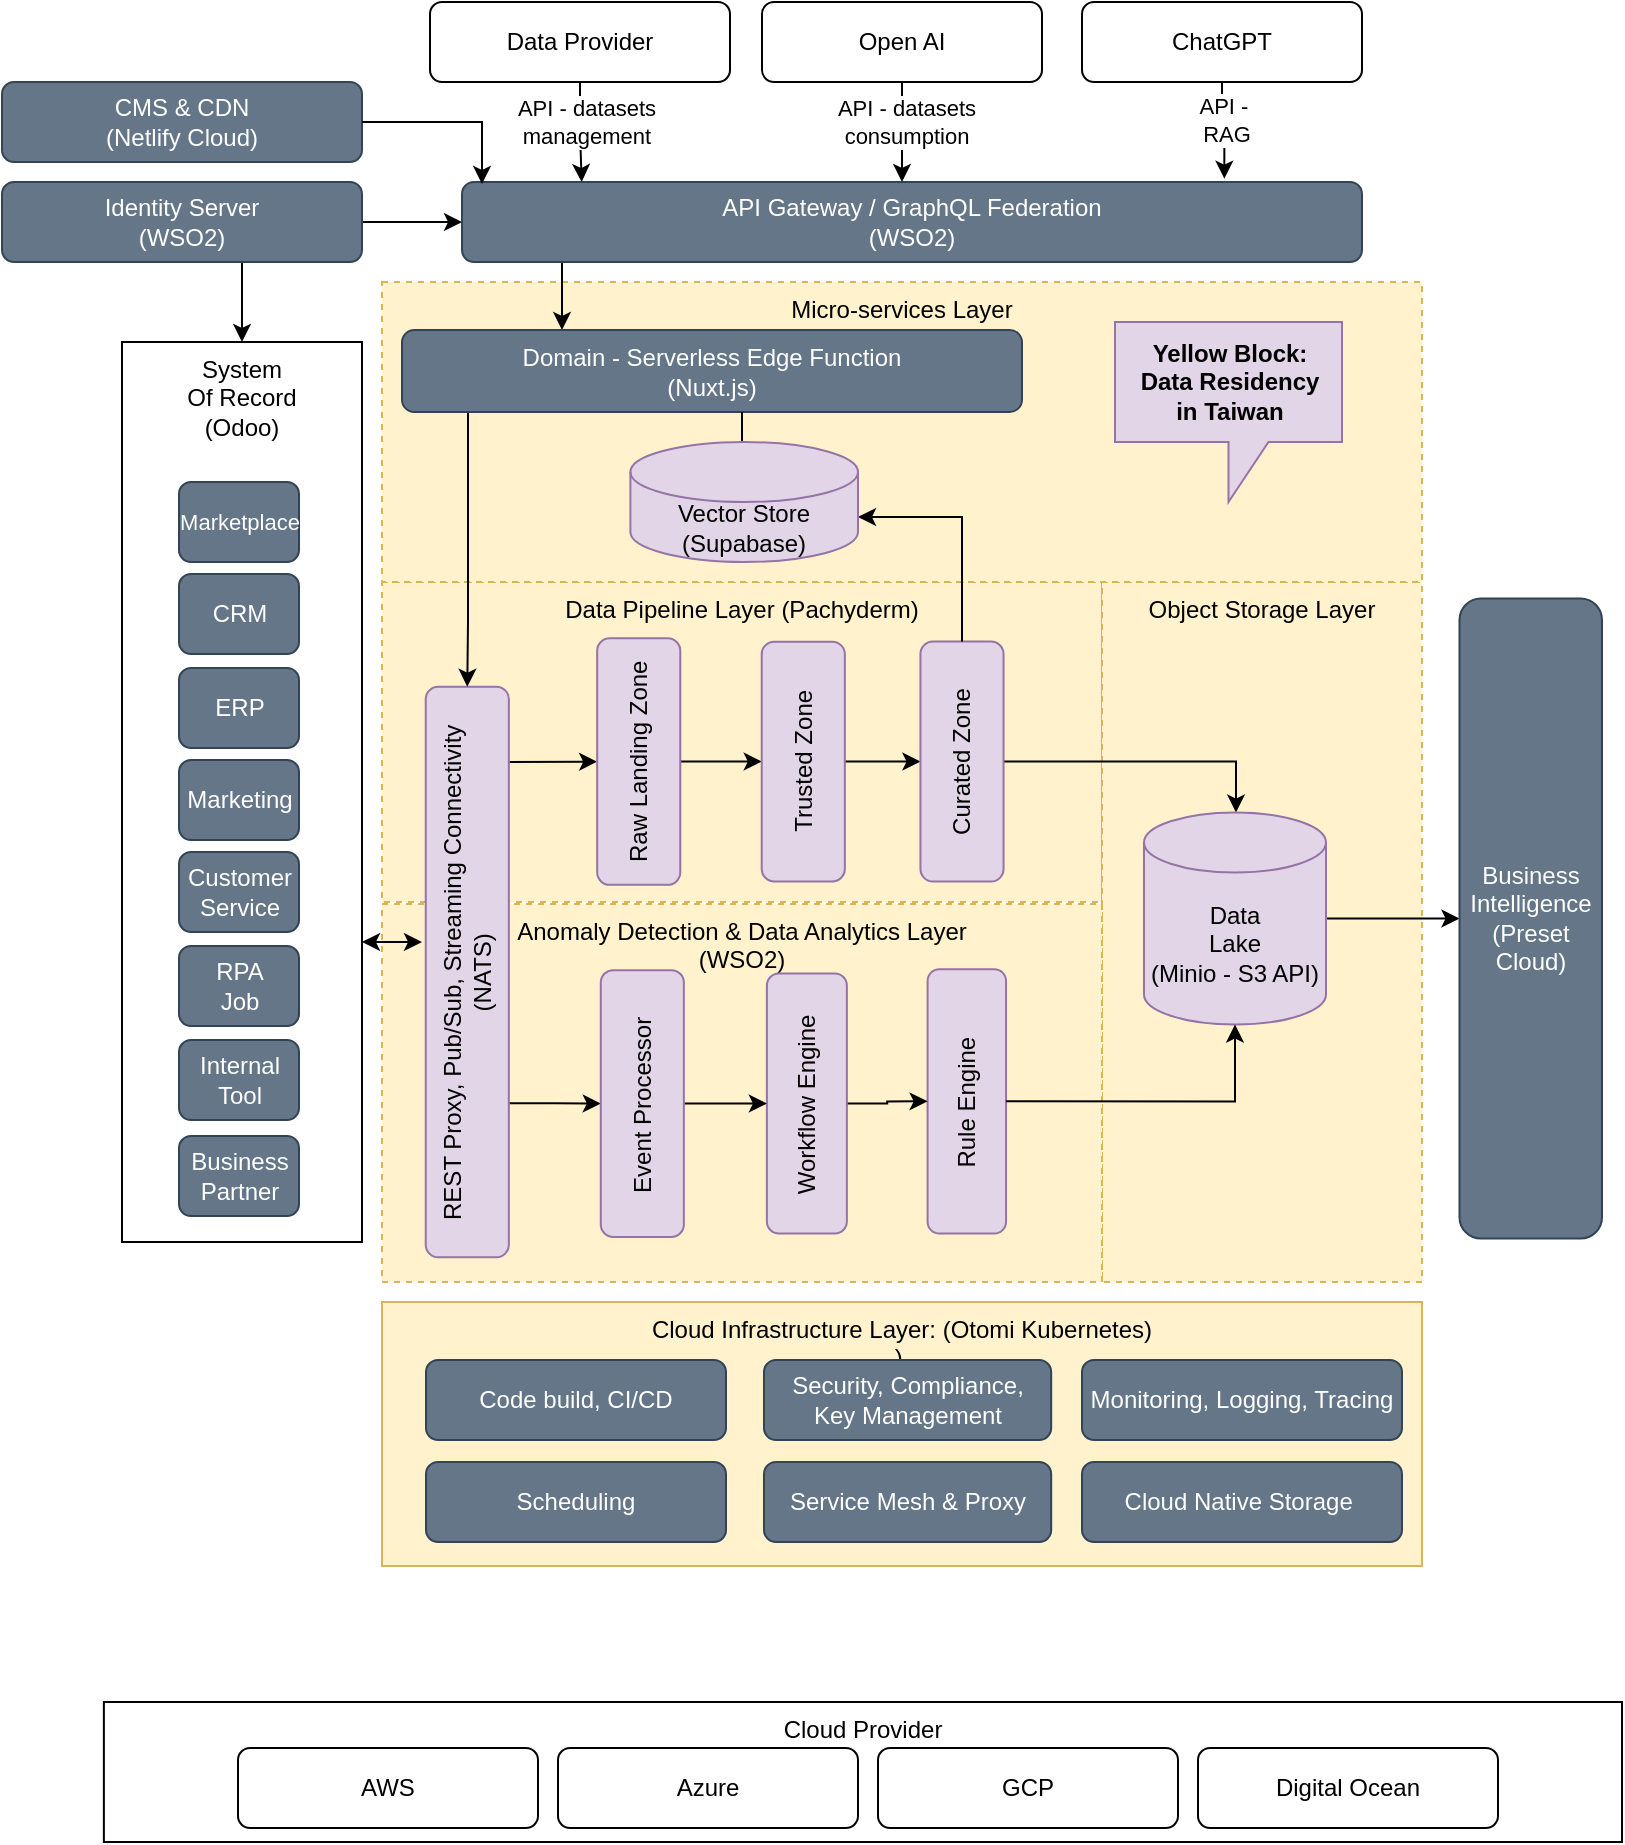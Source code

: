 <mxfile version="22.1.7" type="github">
  <diagram name="Page-1" id="63fa74Grwjo4TsL1Jt9k">
    <mxGraphModel dx="1272" dy="837" grid="1" gridSize="10" guides="1" tooltips="1" connect="1" arrows="1" fold="1" page="1" pageScale="1" pageWidth="850" pageHeight="1100" math="0" shadow="0">
      <root>
        <mxCell id="0" />
        <mxCell id="1" parent="0" />
        <mxCell id="QkDSQcAo3J11459JGNHK-8" value="Data Pipeline Layer (Pachyderm)" style="rounded=0;whiteSpace=wrap;html=1;align=center;verticalAlign=top;strokeColor=#d6b656;fillColor=#fff2cc;dashed=1;" parent="1" vertex="1">
          <mxGeometry x="210" y="400" width="360" height="160" as="geometry" />
        </mxCell>
        <mxCell id="dkDn-63dIHmKdY89Ga8J-5" value="Object Storage Layer" style="rounded=0;whiteSpace=wrap;html=1;align=center;verticalAlign=top;strokeColor=#d6b656;fillColor=#fff2cc;dashed=1;" vertex="1" parent="1">
          <mxGeometry x="570" y="400" width="160" height="350" as="geometry" />
        </mxCell>
        <mxCell id="dkDn-63dIHmKdY89Ga8J-3" value="Micro-services Layer" style="rounded=0;whiteSpace=wrap;html=1;align=center;verticalAlign=top;strokeColor=#d6b656;fillColor=#fff2cc;dashed=1;" vertex="1" parent="1">
          <mxGeometry x="210" y="250" width="520" height="150" as="geometry" />
        </mxCell>
        <mxCell id="QkDSQcAo3J11459JGNHK-1" value="Cloud Infrastructure Layer: (Otomi&amp;nbsp;Kubernetes)&lt;br&gt;)&amp;nbsp;" style="rounded=0;whiteSpace=wrap;html=1;align=center;verticalAlign=top;fillColor=#fff2cc;strokeColor=#d6b656;" parent="1" vertex="1">
          <mxGeometry x="210" y="760" width="520" height="132" as="geometry" />
        </mxCell>
        <mxCell id="QkDSQcAo3J11459JGNHK-7" value="Anomaly Detection &amp;amp; Data Analytics Layer&lt;br&gt;(WSO2)" style="rounded=0;whiteSpace=wrap;html=1;align=center;verticalAlign=top;strokeColor=#d6b656;fillColor=#fff2cc;dashed=1;" parent="1" vertex="1">
          <mxGeometry x="210" y="561" width="360" height="189" as="geometry" />
        </mxCell>
        <mxCell id="QkDSQcAo3J11459JGNHK-11" style="edgeStyle=orthogonalEdgeStyle;rounded=0;orthogonalLoop=1;jettySize=auto;html=1;fontColor=#000099;startArrow=none;startFill=0;endArrow=classic;endFill=1;entryX=0.5;entryY=0;entryDx=0;entryDy=0;" parent="1" source="QkDSQcAo3J11459JGNHK-49" target="QkDSQcAo3J11459JGNHK-16" edge="1">
          <mxGeometry relative="1" as="geometry">
            <mxPoint x="140" y="280" as="targetPoint" />
            <Array as="points">
              <mxPoint x="140" y="220" />
            </Array>
          </mxGeometry>
        </mxCell>
        <mxCell id="QkDSQcAo3J11459JGNHK-12" style="edgeStyle=orthogonalEdgeStyle;rounded=0;orthogonalLoop=1;jettySize=auto;html=1;fontColor=#000099;startArrow=none;startFill=0;endArrow=classic;endFill=1;" parent="1" source="QkDSQcAo3J11459JGNHK-14" target="QkDSQcAo3J11459JGNHK-27" edge="1">
          <mxGeometry relative="1" as="geometry">
            <Array as="points">
              <mxPoint x="300" y="250" />
              <mxPoint x="300" y="250" />
            </Array>
          </mxGeometry>
        </mxCell>
        <mxCell id="QkDSQcAo3J11459JGNHK-14" value="API Gateway / GraphQL Federation&lt;br&gt;(WSO2)" style="rounded=1;whiteSpace=wrap;html=1;fillColor=#647687;strokeColor=#314354;fontColor=#ffffff;" parent="1" vertex="1">
          <mxGeometry x="250" y="200" width="450" height="40" as="geometry" />
        </mxCell>
        <mxCell id="QkDSQcAo3J11459JGNHK-16" value="System&lt;br&gt;Of Record&lt;br&gt;(Odoo)" style="rounded=0;whiteSpace=wrap;html=1;align=center;verticalAlign=top;" parent="1" vertex="1">
          <mxGeometry x="80" y="280" width="120" height="450" as="geometry" />
        </mxCell>
        <mxCell id="QkDSQcAo3J11459JGNHK-17" value="RPA&lt;br&gt;Job" style="rounded=1;whiteSpace=wrap;html=1;fillColor=#647687;strokeColor=#314354;fontColor=#ffffff;" parent="QkDSQcAo3J11459JGNHK-16" vertex="1">
          <mxGeometry x="28.5" y="302" width="60" height="40" as="geometry" />
        </mxCell>
        <mxCell id="QkDSQcAo3J11459JGNHK-18" value="&lt;font style=&quot;font-size: 11px;&quot;&gt;Marketplace&lt;/font&gt;" style="rounded=1;whiteSpace=wrap;html=1;fillColor=#647687;strokeColor=#314354;fontColor=#ffffff;" parent="QkDSQcAo3J11459JGNHK-16" vertex="1">
          <mxGeometry x="28.5" y="70" width="60" height="40" as="geometry" />
        </mxCell>
        <mxCell id="QkDSQcAo3J11459JGNHK-19" value="CRM" style="rounded=1;whiteSpace=wrap;html=1;fillColor=#647687;strokeColor=#314354;fontColor=#ffffff;" parent="QkDSQcAo3J11459JGNHK-16" vertex="1">
          <mxGeometry x="28.5" y="116" width="60" height="40" as="geometry" />
        </mxCell>
        <mxCell id="QkDSQcAo3J11459JGNHK-20" value="ERP" style="rounded=1;whiteSpace=wrap;html=1;fillColor=#647687;strokeColor=#314354;fontColor=#ffffff;" parent="QkDSQcAo3J11459JGNHK-16" vertex="1">
          <mxGeometry x="28.5" y="163" width="60" height="40" as="geometry" />
        </mxCell>
        <mxCell id="QkDSQcAo3J11459JGNHK-21" value="Marketing" style="rounded=1;whiteSpace=wrap;html=1;fillColor=#647687;strokeColor=#314354;fontColor=#ffffff;" parent="QkDSQcAo3J11459JGNHK-16" vertex="1">
          <mxGeometry x="28.5" y="209.002" width="60" height="40" as="geometry" />
        </mxCell>
        <mxCell id="QkDSQcAo3J11459JGNHK-22" value="Customer&lt;br&gt;Service" style="rounded=1;whiteSpace=wrap;html=1;fillColor=#647687;strokeColor=#314354;fontColor=#ffffff;" parent="QkDSQcAo3J11459JGNHK-16" vertex="1">
          <mxGeometry x="28.5" y="255" width="60" height="40" as="geometry" />
        </mxCell>
        <mxCell id="QkDSQcAo3J11459JGNHK-71" value="Internal&lt;br&gt;Tool" style="rounded=1;whiteSpace=wrap;html=1;fillColor=#647687;strokeColor=#314354;fontColor=#ffffff;" parent="QkDSQcAo3J11459JGNHK-16" vertex="1">
          <mxGeometry x="28.5" y="349" width="60" height="40" as="geometry" />
        </mxCell>
        <mxCell id="QkDSQcAo3J11459JGNHK-52" value="Business&lt;br&gt;Partner" style="rounded=1;whiteSpace=wrap;html=1;fillColor=#647687;strokeColor=#314354;fontColor=#ffffff;" parent="QkDSQcAo3J11459JGNHK-16" vertex="1">
          <mxGeometry x="28.5" y="397" width="60" height="40" as="geometry" />
        </mxCell>
        <mxCell id="QkDSQcAo3J11459JGNHK-24" style="edgeStyle=orthogonalEdgeStyle;rounded=0;orthogonalLoop=1;jettySize=auto;html=1;fontColor=#000099;startArrow=none;startFill=0;endArrow=classic;endFill=1;exitX=0.84;exitY=1;exitDx=0;exitDy=0;exitPerimeter=0;" parent="1" source="QkDSQcAo3J11459JGNHK-25" edge="1" target="QkDSQcAo3J11459JGNHK-33">
          <mxGeometry relative="1" as="geometry">
            <mxPoint x="301" y="490" as="targetPoint" />
            <Array as="points">
              <mxPoint x="265" y="498" />
              <mxPoint x="265" y="490" />
            </Array>
          </mxGeometry>
        </mxCell>
        <mxCell id="dkDn-63dIHmKdY89Ga8J-11" style="edgeStyle=orthogonalEdgeStyle;rounded=0;orthogonalLoop=1;jettySize=auto;html=1;exitX=0.27;exitY=0.977;exitDx=0;exitDy=0;exitPerimeter=0;" edge="1" parent="1" source="QkDSQcAo3J11459JGNHK-25" target="QkDSQcAo3J11459JGNHK-47">
          <mxGeometry relative="1" as="geometry">
            <Array as="points" />
          </mxGeometry>
        </mxCell>
        <mxCell id="QkDSQcAo3J11459JGNHK-25" value="REST Proxy, Pub/Sub, Streaming Connectivity &lt;br&gt;(NATS)" style="rounded=1;whiteSpace=wrap;html=1;fillColor=#e1d5e7;strokeColor=#9673a6;rotation=-90;" parent="1" vertex="1">
          <mxGeometry x="110" y="574.22" width="285.29" height="41.55" as="geometry" />
        </mxCell>
        <mxCell id="QkDSQcAo3J11459JGNHK-84" style="edgeStyle=orthogonalEdgeStyle;rounded=0;orthogonalLoop=1;jettySize=auto;html=1;entryX=1;entryY=0.5;entryDx=0;entryDy=0;" parent="1" source="QkDSQcAo3J11459JGNHK-27" target="QkDSQcAo3J11459JGNHK-25" edge="1">
          <mxGeometry relative="1" as="geometry">
            <Array as="points">
              <mxPoint x="253" y="420" />
              <mxPoint x="253" y="420" />
            </Array>
          </mxGeometry>
        </mxCell>
        <mxCell id="QkDSQcAo3J11459JGNHK-27" value="Domain - Serverless Edge Function&lt;br&gt;(Nuxt.js)" style="rounded=1;whiteSpace=wrap;html=1;fillColor=#647687;strokeColor=#314354;fontColor=#ffffff;" parent="1" vertex="1">
          <mxGeometry x="220" y="274" width="310" height="41" as="geometry" />
        </mxCell>
        <mxCell id="QkDSQcAo3J11459JGNHK-32" style="edgeStyle=orthogonalEdgeStyle;rounded=0;orthogonalLoop=1;jettySize=auto;html=1;entryX=0.5;entryY=0;entryDx=0;entryDy=0;fontColor=#000099;startArrow=none;startFill=0;endArrow=classic;endFill=1;" parent="1" source="QkDSQcAo3J11459JGNHK-33" target="QkDSQcAo3J11459JGNHK-35" edge="1">
          <mxGeometry relative="1" as="geometry" />
        </mxCell>
        <mxCell id="QkDSQcAo3J11459JGNHK-33" value="Raw Landing Zone" style="rounded=1;whiteSpace=wrap;html=1;fillColor=#e1d5e7;strokeColor=#9673a6;rotation=-90;" parent="1" vertex="1">
          <mxGeometry x="276.73" y="469" width="123.27" height="41.55" as="geometry" />
        </mxCell>
        <mxCell id="QkDSQcAo3J11459JGNHK-34" style="edgeStyle=orthogonalEdgeStyle;rounded=0;orthogonalLoop=1;jettySize=auto;html=1;entryX=0.5;entryY=0;entryDx=0;entryDy=0;fontColor=#000099;startArrow=none;startFill=0;endArrow=classic;endFill=1;" parent="1" source="QkDSQcAo3J11459JGNHK-35" target="QkDSQcAo3J11459JGNHK-38" edge="1">
          <mxGeometry relative="1" as="geometry" />
        </mxCell>
        <mxCell id="QkDSQcAo3J11459JGNHK-35" value="Trusted Zone" style="rounded=1;whiteSpace=wrap;html=1;fillColor=#e1d5e7;strokeColor=#9673a6;rotation=-90;" parent="1" vertex="1">
          <mxGeometry x="360.71" y="469" width="119.86" height="41.55" as="geometry" />
        </mxCell>
        <mxCell id="QkDSQcAo3J11459JGNHK-37" style="edgeStyle=orthogonalEdgeStyle;rounded=0;orthogonalLoop=1;jettySize=auto;html=1;fontColor=#000099;startArrow=none;startFill=0;endArrow=classic;endFill=1;exitX=0.5;exitY=1;exitDx=0;exitDy=0;" parent="1" source="QkDSQcAo3J11459JGNHK-38" target="QkDSQcAo3J11459JGNHK-40" edge="1">
          <mxGeometry relative="1" as="geometry">
            <Array as="points">
              <mxPoint x="637" y="490" />
            </Array>
            <mxPoint x="530" y="490" as="sourcePoint" />
          </mxGeometry>
        </mxCell>
        <mxCell id="QkDSQcAo3J11459JGNHK-38" value="Curated Zone" style="rounded=1;whiteSpace=wrap;html=1;fillColor=#e1d5e7;strokeColor=#9673a6;rotation=-90;" parent="1" vertex="1">
          <mxGeometry x="440" y="469" width="120" height="41.55" as="geometry" />
        </mxCell>
        <mxCell id="QkDSQcAo3J11459JGNHK-102" style="edgeStyle=orthogonalEdgeStyle;rounded=0;orthogonalLoop=1;jettySize=auto;html=1;entryX=0;entryY=0.5;entryDx=0;entryDy=0;" parent="1" source="QkDSQcAo3J11459JGNHK-40" edge="1" target="QkDSQcAo3J11459JGNHK-51">
          <mxGeometry relative="1" as="geometry">
            <mxPoint x="740" y="610" as="targetPoint" />
            <Array as="points">
              <mxPoint x="730" y="568" />
              <mxPoint x="730" y="568" />
            </Array>
          </mxGeometry>
        </mxCell>
        <mxCell id="QkDSQcAo3J11459JGNHK-40" value="Data&lt;br&gt;Lake&lt;br&gt;(Minio - S3 API)" style="shape=cylinder3;whiteSpace=wrap;html=1;boundedLbl=1;backgroundOutline=1;size=15;fillStyle=auto;fillColor=#e1d5e7;strokeColor=#9673a6;" parent="1" vertex="1">
          <mxGeometry x="591" y="515.26" width="91" height="106" as="geometry" />
        </mxCell>
        <mxCell id="QkDSQcAo3J11459JGNHK-43" value="Rule Engine" style="rounded=1;whiteSpace=wrap;html=1;fillColor=#e1d5e7;strokeColor=#9673a6;rotation=-90;" parent="1" vertex="1">
          <mxGeometry x="436.31" y="640.06" width="132.2" height="39.23" as="geometry" />
        </mxCell>
        <mxCell id="dkDn-63dIHmKdY89Ga8J-14" style="edgeStyle=orthogonalEdgeStyle;rounded=0;orthogonalLoop=1;jettySize=auto;html=1;entryX=0.5;entryY=0;entryDx=0;entryDy=0;" edge="1" parent="1" source="QkDSQcAo3J11459JGNHK-44" target="QkDSQcAo3J11459JGNHK-43">
          <mxGeometry relative="1" as="geometry" />
        </mxCell>
        <mxCell id="QkDSQcAo3J11459JGNHK-44" value="Workflow Engine" style="rounded=1;whiteSpace=wrap;html=1;fillColor=#e1d5e7;strokeColor=#9673a6;rotation=-90;" parent="1" vertex="1">
          <mxGeometry x="357.44" y="640.775" width="130" height="40" as="geometry" />
        </mxCell>
        <mxCell id="dkDn-63dIHmKdY89Ga8J-13" style="edgeStyle=orthogonalEdgeStyle;rounded=0;orthogonalLoop=1;jettySize=auto;html=1;entryX=0.5;entryY=0;entryDx=0;entryDy=0;" edge="1" parent="1" source="QkDSQcAo3J11459JGNHK-47" target="QkDSQcAo3J11459JGNHK-44">
          <mxGeometry relative="1" as="geometry" />
        </mxCell>
        <mxCell id="QkDSQcAo3J11459JGNHK-47" value="Event Processor" style="rounded=1;whiteSpace=wrap;html=1;fillColor=#e1d5e7;strokeColor=#9673a6;rotation=-90;" parent="1" vertex="1">
          <mxGeometry x="273.48" y="640" width="133.37" height="41.55" as="geometry" />
        </mxCell>
        <mxCell id="dkDn-63dIHmKdY89Ga8J-28" style="edgeStyle=orthogonalEdgeStyle;rounded=0;orthogonalLoop=1;jettySize=auto;html=1;" edge="1" parent="1" source="QkDSQcAo3J11459JGNHK-49" target="QkDSQcAo3J11459JGNHK-14">
          <mxGeometry relative="1" as="geometry" />
        </mxCell>
        <mxCell id="QkDSQcAo3J11459JGNHK-49" value="Identity Server&lt;br&gt;(WSO2)" style="rounded=1;whiteSpace=wrap;html=1;fillColor=#647687;strokeColor=#314354;fontColor=#ffffff;" parent="1" vertex="1">
          <mxGeometry x="20" y="200" width="180" height="40" as="geometry" />
        </mxCell>
        <mxCell id="QkDSQcAo3J11459JGNHK-51" value="Business&lt;br&gt;Intelligence&lt;br&gt;(Preset Cloud)" style="rounded=1;whiteSpace=wrap;html=1;fillColor=#647687;strokeColor=#314354;fontColor=#ffffff;" parent="1" vertex="1">
          <mxGeometry x="748.75" y="408.26" width="71.25" height="320" as="geometry" />
        </mxCell>
        <mxCell id="QkDSQcAo3J11459JGNHK-53" style="edgeStyle=orthogonalEdgeStyle;rounded=0;orthogonalLoop=1;jettySize=auto;html=1;exitX=0.5;exitY=1;exitDx=0;exitDy=0;startArrow=none;startFill=0;endArrow=none;endFill=0;" parent="1" source="QkDSQcAo3J11459JGNHK-16" target="QkDSQcAo3J11459JGNHK-16" edge="1">
          <mxGeometry relative="1" as="geometry" />
        </mxCell>
        <mxCell id="QkDSQcAo3J11459JGNHK-57" value="CMS &amp;amp; CDN&lt;br&gt;(Netlify Cloud)" style="rounded=1;whiteSpace=wrap;html=1;fillColor=#647687;strokeColor=#314354;fontColor=#ffffff;" parent="1" vertex="1">
          <mxGeometry x="20" y="150" width="180" height="40" as="geometry" />
        </mxCell>
        <mxCell id="QkDSQcAo3J11459JGNHK-58" value="Code build, CI/CD" style="rounded=1;whiteSpace=wrap;html=1;fillColor=#647687;fontColor=#ffffff;strokeColor=#314354;" parent="1" vertex="1">
          <mxGeometry x="232" y="789" width="150" height="40" as="geometry" />
        </mxCell>
        <mxCell id="QkDSQcAo3J11459JGNHK-59" value="Cloud Native Storage&amp;nbsp;" style="rounded=1;whiteSpace=wrap;html=1;fillColor=#647687;fontColor=#ffffff;strokeColor=#314354;" parent="1" vertex="1">
          <mxGeometry x="560" y="840" width="160" height="40" as="geometry" />
        </mxCell>
        <mxCell id="QkDSQcAo3J11459JGNHK-60" value="Monitoring, Logging, Tracing" style="rounded=1;whiteSpace=wrap;html=1;fillColor=#647687;fontColor=#ffffff;strokeColor=#314354;" parent="1" vertex="1">
          <mxGeometry x="560" y="789" width="160" height="40" as="geometry" />
        </mxCell>
        <mxCell id="QkDSQcAo3J11459JGNHK-61" value="Security, Compliance, &lt;br&gt;Key Management" style="rounded=1;whiteSpace=wrap;html=1;fillColor=#647687;fontColor=#ffffff;strokeColor=#314354;" parent="1" vertex="1">
          <mxGeometry x="401" y="789" width="143.59" height="40" as="geometry" />
        </mxCell>
        <mxCell id="QkDSQcAo3J11459JGNHK-64" value="Scheduling" style="rounded=1;whiteSpace=wrap;html=1;fillColor=#647687;fontColor=#ffffff;strokeColor=#314354;" parent="1" vertex="1">
          <mxGeometry x="232" y="840" width="150" height="40" as="geometry" />
        </mxCell>
        <mxCell id="QkDSQcAo3J11459JGNHK-67" value="Service Mesh &amp;amp; Proxy" style="rounded=1;whiteSpace=wrap;html=1;fillColor=#647687;fontColor=#ffffff;strokeColor=#314354;" parent="1" vertex="1">
          <mxGeometry x="401" y="840" width="143.59" height="40" as="geometry" />
        </mxCell>
        <mxCell id="QkDSQcAo3J11459JGNHK-85" style="edgeStyle=orthogonalEdgeStyle;rounded=0;orthogonalLoop=1;jettySize=auto;html=1;startArrow=classic;startFill=1;" parent="1" source="QkDSQcAo3J11459JGNHK-16" edge="1">
          <mxGeometry relative="1" as="geometry">
            <Array as="points">
              <mxPoint x="228" y="580" />
            </Array>
            <mxPoint x="200" y="580" as="sourcePoint" />
            <mxPoint x="230" y="580" as="targetPoint" />
          </mxGeometry>
        </mxCell>
        <mxCell id="QkDSQcAo3J11459JGNHK-97" style="edgeStyle=orthogonalEdgeStyle;rounded=0;orthogonalLoop=1;jettySize=auto;html=1;entryX=1;entryY=0;entryDx=0;entryDy=37.5;entryPerimeter=0;" parent="1" source="QkDSQcAo3J11459JGNHK-38" target="dkDn-63dIHmKdY89Ga8J-6" edge="1">
          <mxGeometry relative="1" as="geometry">
            <mxPoint x="663.72" y="384.72" as="targetPoint" />
            <Array as="points">
              <mxPoint x="500" y="368" />
            </Array>
          </mxGeometry>
        </mxCell>
        <mxCell id="QkDSQcAo3J11459JGNHK-100" style="edgeStyle=orthogonalEdgeStyle;rounded=0;orthogonalLoop=1;jettySize=auto;html=1;entryX=0.5;entryY=1;entryDx=0;entryDy=0;entryPerimeter=0;exitX=0.5;exitY=1;exitDx=0;exitDy=0;" parent="1" source="QkDSQcAo3J11459JGNHK-43" target="QkDSQcAo3J11459JGNHK-40" edge="1">
          <mxGeometry relative="1" as="geometry" />
        </mxCell>
        <mxCell id="QkDSQcAo3J11459JGNHK-109" value="&lt;span style=&quot;background-color: rgb(255, 255, 255);&quot;&gt;Cloud Provider&lt;br&gt;&lt;/span&gt;" style="rounded=0;whiteSpace=wrap;html=1;align=center;verticalAlign=top;" parent="1" vertex="1">
          <mxGeometry x="70.94" y="960" width="759.06" height="70" as="geometry" />
        </mxCell>
        <mxCell id="QkDSQcAo3J11459JGNHK-110" value="AWS" style="rounded=1;whiteSpace=wrap;html=1;" parent="1" vertex="1">
          <mxGeometry x="138" y="983" width="150" height="40" as="geometry" />
        </mxCell>
        <mxCell id="QkDSQcAo3J11459JGNHK-111" value="GCP" style="rounded=1;whiteSpace=wrap;html=1;" parent="1" vertex="1">
          <mxGeometry x="458" y="983" width="150" height="40" as="geometry" />
        </mxCell>
        <mxCell id="QkDSQcAo3J11459JGNHK-112" value="Azure" style="rounded=1;whiteSpace=wrap;html=1;" parent="1" vertex="1">
          <mxGeometry x="298" y="983" width="150" height="40" as="geometry" />
        </mxCell>
        <mxCell id="QkDSQcAo3J11459JGNHK-113" value="Digital Ocean" style="rounded=1;whiteSpace=wrap;html=1;" parent="1" vertex="1">
          <mxGeometry x="618" y="983" width="150" height="40" as="geometry" />
        </mxCell>
        <mxCell id="dkDn-63dIHmKdY89Ga8J-2" style="edgeStyle=orthogonalEdgeStyle;rounded=0;orthogonalLoop=1;jettySize=auto;html=1;entryX=0.179;entryY=0;entryDx=0;entryDy=0;entryPerimeter=0;" edge="1" parent="1" source="QkDSQcAo3J11459JGNHK-27">
          <mxGeometry relative="1" as="geometry">
            <mxPoint x="375.18" y="340" as="targetPoint" />
            <Array as="points">
              <mxPoint x="390" y="340" />
              <mxPoint x="390" y="340" />
            </Array>
          </mxGeometry>
        </mxCell>
        <mxCell id="dkDn-63dIHmKdY89Ga8J-4" style="edgeStyle=orthogonalEdgeStyle;rounded=0;orthogonalLoop=1;jettySize=auto;html=1;exitX=0.5;exitY=1;exitDx=0;exitDy=0;" edge="1" parent="1">
          <mxGeometry relative="1" as="geometry">
            <mxPoint x="636.5" y="675.5" as="sourcePoint" />
            <mxPoint x="636.5" y="675.5" as="targetPoint" />
          </mxGeometry>
        </mxCell>
        <mxCell id="dkDn-63dIHmKdY89Ga8J-6" value="Vector Store&lt;br&gt;(Supabase)" style="shape=cylinder3;whiteSpace=wrap;html=1;boundedLbl=1;backgroundOutline=1;size=15;fillStyle=auto;fillColor=#e1d5e7;strokeColor=#9673a6;" vertex="1" parent="1">
          <mxGeometry x="334.2" y="330" width="113.8" height="60" as="geometry" />
        </mxCell>
        <mxCell id="dkDn-63dIHmKdY89Ga8J-15" value="Data Provider" style="rounded=1;whiteSpace=wrap;html=1;" vertex="1" parent="1">
          <mxGeometry x="234" y="110" width="150" height="40" as="geometry" />
        </mxCell>
        <mxCell id="dkDn-63dIHmKdY89Ga8J-20" style="edgeStyle=orthogonalEdgeStyle;rounded=0;orthogonalLoop=1;jettySize=auto;html=1;" edge="1" parent="1" source="dkDn-63dIHmKdY89Ga8J-16">
          <mxGeometry relative="1" as="geometry">
            <mxPoint x="470" y="200" as="targetPoint" />
          </mxGeometry>
        </mxCell>
        <mxCell id="dkDn-63dIHmKdY89Ga8J-21" value="API - datasets&lt;br&gt;consumption" style="edgeLabel;html=1;align=center;verticalAlign=middle;resizable=0;points=[];" vertex="1" connectable="0" parent="dkDn-63dIHmKdY89Ga8J-20">
          <mxGeometry x="0.116" y="2" relative="1" as="geometry">
            <mxPoint x="-1" y="-8" as="offset" />
          </mxGeometry>
        </mxCell>
        <mxCell id="dkDn-63dIHmKdY89Ga8J-16" value="Open AI" style="rounded=1;whiteSpace=wrap;html=1;" vertex="1" parent="1">
          <mxGeometry x="400" y="110" width="140" height="40" as="geometry" />
        </mxCell>
        <mxCell id="dkDn-63dIHmKdY89Ga8J-17" value="ChatGPT" style="rounded=1;whiteSpace=wrap;html=1;" vertex="1" parent="1">
          <mxGeometry x="560" y="110" width="140" height="40" as="geometry" />
        </mxCell>
        <mxCell id="dkDn-63dIHmKdY89Ga8J-18" style="edgeStyle=orthogonalEdgeStyle;rounded=0;orthogonalLoop=1;jettySize=auto;html=1;entryX=0.133;entryY=0;entryDx=0;entryDy=0;entryPerimeter=0;" edge="1" parent="1" source="dkDn-63dIHmKdY89Ga8J-15" target="QkDSQcAo3J11459JGNHK-14">
          <mxGeometry relative="1" as="geometry">
            <mxPoint x="300" y="190" as="targetPoint" />
          </mxGeometry>
        </mxCell>
        <mxCell id="dkDn-63dIHmKdY89Ga8J-19" value="API - datasets&lt;br&gt;management" style="edgeLabel;html=1;align=center;verticalAlign=middle;resizable=0;points=[];" vertex="1" connectable="0" parent="dkDn-63dIHmKdY89Ga8J-18">
          <mxGeometry x="0.055" y="2" relative="1" as="geometry">
            <mxPoint y="-6" as="offset" />
          </mxGeometry>
        </mxCell>
        <mxCell id="dkDn-63dIHmKdY89Ga8J-22" style="edgeStyle=orthogonalEdgeStyle;rounded=0;orthogonalLoop=1;jettySize=auto;html=1;entryX=0.847;entryY=-0.042;entryDx=0;entryDy=0;entryPerimeter=0;" edge="1" parent="1" source="dkDn-63dIHmKdY89Ga8J-17" target="QkDSQcAo3J11459JGNHK-14">
          <mxGeometry relative="1" as="geometry" />
        </mxCell>
        <mxCell id="dkDn-63dIHmKdY89Ga8J-23" value="API -&amp;nbsp;&lt;br&gt;RAG" style="edgeLabel;html=1;align=center;verticalAlign=middle;resizable=0;points=[];" vertex="1" connectable="0" parent="dkDn-63dIHmKdY89Ga8J-22">
          <mxGeometry x="0.055" y="1" relative="1" as="geometry">
            <mxPoint y="-6" as="offset" />
          </mxGeometry>
        </mxCell>
        <mxCell id="dkDn-63dIHmKdY89Ga8J-24" value="&lt;b&gt;Yellow Block:&lt;br&gt;&lt;/b&gt;&lt;div&gt;&lt;b&gt;Data Residency&lt;/b&gt;&lt;/div&gt;&lt;b&gt;in Taiwan&lt;/b&gt;" style="shape=callout;whiteSpace=wrap;html=1;perimeter=calloutPerimeter;fillColor=#e1d5e7;strokeColor=#9673a6;" vertex="1" parent="1">
          <mxGeometry x="576.5" y="270" width="113.5" height="90" as="geometry" />
        </mxCell>
        <mxCell id="dkDn-63dIHmKdY89Ga8J-27" style="edgeStyle=orthogonalEdgeStyle;rounded=0;orthogonalLoop=1;jettySize=auto;html=1;" edge="1" parent="1" source="QkDSQcAo3J11459JGNHK-57">
          <mxGeometry relative="1" as="geometry">
            <mxPoint x="260" y="201" as="targetPoint" />
            <Array as="points">
              <mxPoint x="260" y="170" />
              <mxPoint x="260" y="201" />
            </Array>
          </mxGeometry>
        </mxCell>
      </root>
    </mxGraphModel>
  </diagram>
</mxfile>
